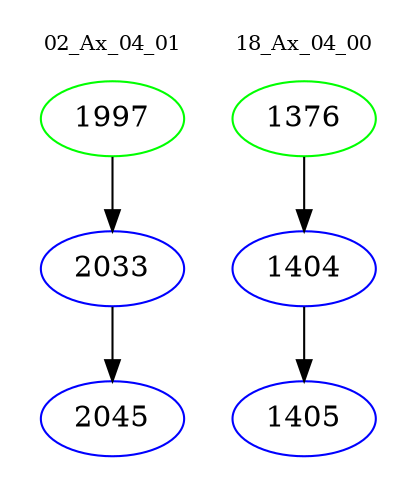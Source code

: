 digraph{
subgraph cluster_0 {
color = white
label = "02_Ax_04_01";
fontsize=10;
T0_1997 [label="1997", color="green"]
T0_1997 -> T0_2033 [color="black"]
T0_2033 [label="2033", color="blue"]
T0_2033 -> T0_2045 [color="black"]
T0_2045 [label="2045", color="blue"]
}
subgraph cluster_1 {
color = white
label = "18_Ax_04_00";
fontsize=10;
T1_1376 [label="1376", color="green"]
T1_1376 -> T1_1404 [color="black"]
T1_1404 [label="1404", color="blue"]
T1_1404 -> T1_1405 [color="black"]
T1_1405 [label="1405", color="blue"]
}
}
